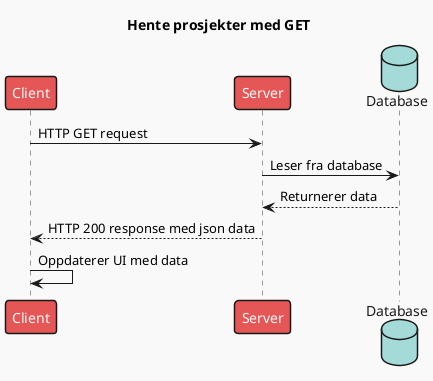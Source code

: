 @startuml get

!theme mars

skinparam maxMessageSize 300

Participant "Client" as C
Participant "Server" as S
Database "Database" as D

title Hente prosjekter med GET

C -> S:  HTTP GET request
S -> D:  Leser fra database
D --> S: Returnerer data
S --> C: HTTP 200 response med json data
C -> C : Oppdaterer UI med data

@enduml